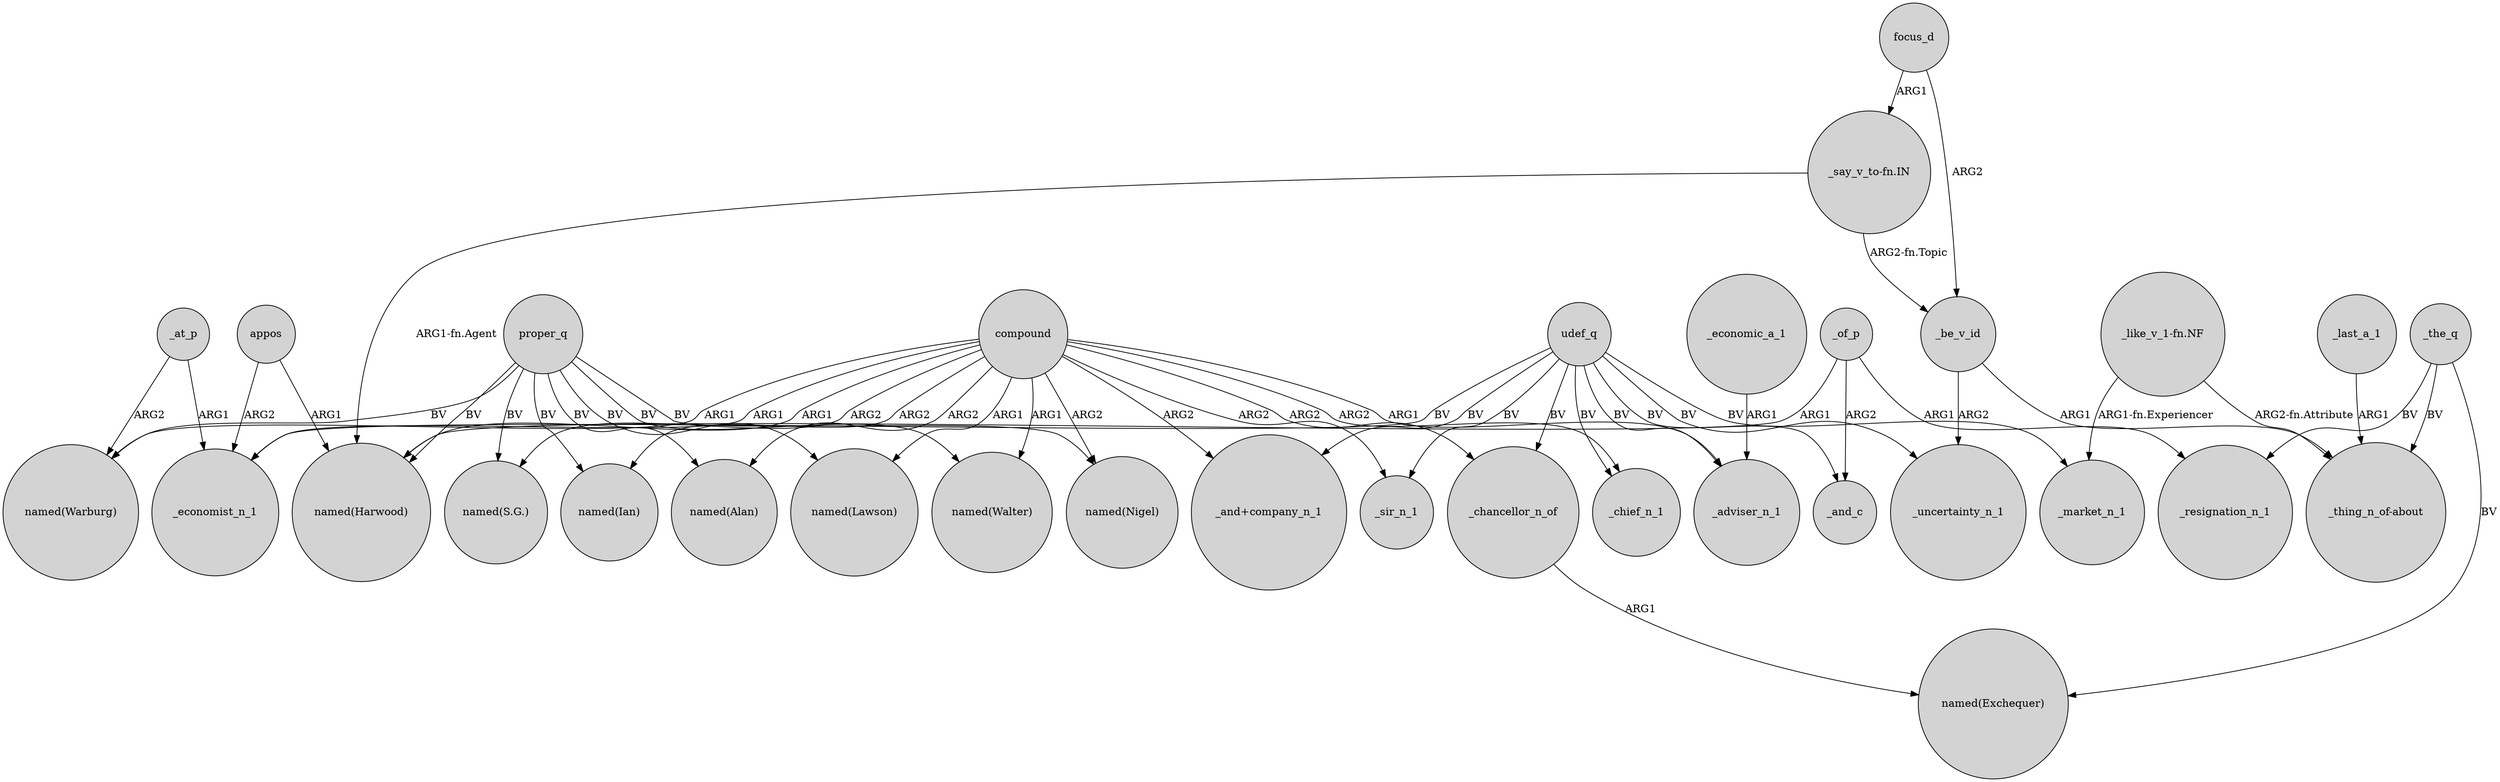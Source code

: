 digraph {
	node [shape=circle style=filled]
	focus_d -> _be_v_id [label=ARG2]
	appos -> "named(Harwood)" [label=ARG1]
	compound -> "named(Harwood)" [label=ARG1]
	compound -> "named(Nigel)" [label=ARG2]
	proper_q -> "named(Walter)" [label=BV]
	_be_v_id -> _uncertainty_n_1 [label=ARG2]
	compound -> _sir_n_1 [label=ARG2]
	proper_q -> "named(Alan)" [label=BV]
	appos -> _economist_n_1 [label=ARG2]
	"_say_v_to-fn.IN" -> "named(Harwood)" [label="ARG1-fn.Agent"]
	"_like_v_1-fn.NF" -> "_thing_n_of-about" [label="ARG2-fn.Attribute"]
	proper_q -> "named(S.G.)" [label=BV]
	_of_p -> _and_c [label=ARG2]
	_of_p -> "named(Harwood)" [label=ARG1]
	udef_q -> _market_n_1 [label=BV]
	_be_v_id -> "_thing_n_of-about" [label=ARG1]
	udef_q -> _economist_n_1 [label=BV]
	udef_q -> _adviser_n_1 [label=BV]
	udef_q -> _uncertainty_n_1 [label=BV]
	compound -> "named(Warburg)" [label=ARG1]
	compound -> _chief_n_1 [label=ARG2]
	"_say_v_to-fn.IN" -> _be_v_id [label="ARG2-fn.Topic"]
	udef_q -> _sir_n_1 [label=BV]
	compound -> _economist_n_1 [label=ARG1]
	_chancellor_n_of -> "named(Exchequer)" [label=ARG1]
	_the_q -> _resignation_n_1 [label=BV]
	compound -> "named(Ian)" [label=ARG2]
	compound -> _adviser_n_1 [label=ARG1]
	udef_q -> _chief_n_1 [label=BV]
	compound -> "_and+company_n_1" [label=ARG2]
	udef_q -> _chancellor_n_of [label=BV]
	compound -> "named(Alan)" [label=ARG2]
	compound -> "named(Lawson)" [label=ARG1]
	proper_q -> "named(Lawson)" [label=BV]
	_at_p -> _economist_n_1 [label=ARG1]
	_economic_a_1 -> _adviser_n_1 [label=ARG1]
	compound -> _chancellor_n_of [label=ARG2]
	compound -> "named(Walter)" [label=ARG1]
	_at_p -> "named(Warburg)" [label=ARG2]
	proper_q -> "named(Ian)" [label=BV]
	proper_q -> "named(Warburg)" [label=BV]
	compound -> "named(S.G.)" [label=ARG2]
	udef_q -> "_and+company_n_1" [label=BV]
	_of_p -> _resignation_n_1 [label=ARG1]
	proper_q -> "named(Harwood)" [label=BV]
	_the_q -> "_thing_n_of-about" [label=BV]
	_last_a_1 -> "_thing_n_of-about" [label=ARG1]
	udef_q -> _and_c [label=BV]
	proper_q -> "named(Nigel)" [label=BV]
	"_like_v_1-fn.NF" -> _market_n_1 [label="ARG1-fn.Experiencer"]
	focus_d -> "_say_v_to-fn.IN" [label=ARG1]
	_the_q -> "named(Exchequer)" [label=BV]
}
